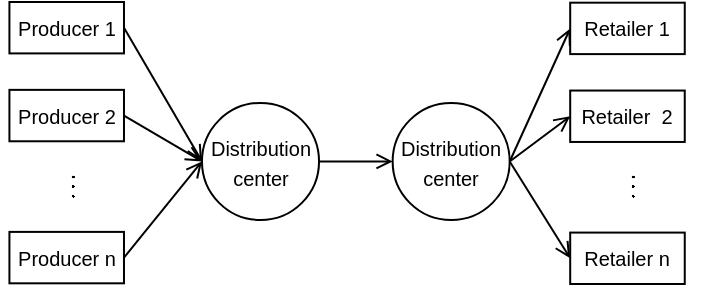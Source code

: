 <mxfile version="19.0.0" type="github">
  <diagram id="5q5lM8viIP_J6wY_YYFQ" name="Page-1">
    <mxGraphModel dx="620" dy="330" grid="1" gridSize="10" guides="1" tooltips="1" connect="1" arrows="1" fold="1" page="1" pageScale="1" pageWidth="350" pageHeight="350" math="1" shadow="0">
      <root>
        <mxCell id="0" />
        <mxCell id="1" parent="0" />
        <mxCell id="u4vzdmabbaN-2MladeCJ-31" value="" style="group" vertex="1" connectable="0" parent="1">
          <mxGeometry x="-0.36" y="4" width="345.81" height="141" as="geometry" />
        </mxCell>
        <mxCell id="u4vzdmabbaN-2MladeCJ-13" value="&lt;font style=&quot;font-size: 10px;&quot;&gt;Producer 1&lt;br&gt;&lt;/font&gt;" style="rounded=0;whiteSpace=wrap;html=1;" vertex="1" parent="u4vzdmabbaN-2MladeCJ-31">
          <mxGeometry x="4.075" width="57.274" height="25.703" as="geometry" />
        </mxCell>
        <mxCell id="u4vzdmabbaN-2MladeCJ-16" value="&lt;font style=&quot;font-size: 10px;&quot;&gt;Producer 2&lt;br&gt;&lt;/font&gt;" style="rounded=0;whiteSpace=wrap;html=1;" vertex="1" parent="u4vzdmabbaN-2MladeCJ-31">
          <mxGeometry x="4.075" y="43.928" width="57.274" height="25.703" as="geometry" />
        </mxCell>
        <mxCell id="u4vzdmabbaN-2MladeCJ-18" value="&lt;font style=&quot;font-size: 10px;&quot;&gt;Producer n&lt;br&gt;&lt;/font&gt;" style="rounded=0;whiteSpace=wrap;html=1;" vertex="1" parent="u4vzdmabbaN-2MladeCJ-31">
          <mxGeometry x="4.075" y="114.952" width="57.274" height="25.703" as="geometry" />
        </mxCell>
        <mxCell id="u4vzdmabbaN-2MladeCJ-19" value="&lt;font style=&quot;font-size: 10px;&quot;&gt;Distribution center&lt;/font&gt;" style="ellipse;whiteSpace=wrap;html=1;aspect=fixed;" vertex="1" parent="u4vzdmabbaN-2MladeCJ-31">
          <mxGeometry x="100.346" y="50.471" width="58.527" height="58.527" as="geometry" />
        </mxCell>
        <mxCell id="u4vzdmabbaN-2MladeCJ-4" value="" style="endArrow=open;html=1;rounded=0;entryX=0;entryY=0.5;entryDx=0;entryDy=0;exitX=1;exitY=0.5;exitDx=0;exitDy=0;startArrow=none;startFill=0;endFill=0;" edge="1" parent="u4vzdmabbaN-2MladeCJ-31" source="u4vzdmabbaN-2MladeCJ-13" target="u4vzdmabbaN-2MladeCJ-19">
          <mxGeometry width="50" height="50" relative="1" as="geometry">
            <mxPoint x="61.746" y="-9.346" as="sourcePoint" />
            <mxPoint x="155.407" y="62.66" as="targetPoint" />
          </mxGeometry>
        </mxCell>
        <mxCell id="u4vzdmabbaN-2MladeCJ-10" value="" style="endArrow=open;html=1;rounded=0;entryX=0;entryY=0.5;entryDx=0;entryDy=0;exitX=1;exitY=0.5;exitDx=0;exitDy=0;endFill=0;" edge="1" parent="u4vzdmabbaN-2MladeCJ-31" source="u4vzdmabbaN-2MladeCJ-16" target="u4vzdmabbaN-2MladeCJ-19">
          <mxGeometry width="50" height="50" relative="1" as="geometry">
            <mxPoint x="69.502" y="93.464" as="sourcePoint" />
            <mxPoint x="147.657" y="81.37" as="targetPoint" />
          </mxGeometry>
        </mxCell>
        <mxCell id="u4vzdmabbaN-2MladeCJ-12" value="" style="endArrow=open;html=1;rounded=0;entryX=0;entryY=0.5;entryDx=0;entryDy=0;exitX=1;exitY=0.5;exitDx=0;exitDy=0;endFill=0;" edge="1" parent="u4vzdmabbaN-2MladeCJ-31" source="u4vzdmabbaN-2MladeCJ-18" target="u4vzdmabbaN-2MladeCJ-19">
          <mxGeometry width="50" height="50" relative="1" as="geometry">
            <mxPoint x="61.746" y="196.275" as="sourcePoint" />
            <mxPoint x="155.171" y="100.05" as="targetPoint" />
          </mxGeometry>
        </mxCell>
        <mxCell id="u4vzdmabbaN-2MladeCJ-21" value="$$ \vdots $$" style="text;html=1;align=center;verticalAlign=middle;resizable=0;points=[];autosize=1;strokeColor=none;fillColor=none;fontSize=10;" vertex="1" parent="u4vzdmabbaN-2MladeCJ-31">
          <mxGeometry y="80.959" width="70" height="20" as="geometry" />
        </mxCell>
        <mxCell id="u4vzdmabbaN-2MladeCJ-23" value="&lt;font style=&quot;font-size: 10px;&quot;&gt;Distribution center&lt;/font&gt;" style="ellipse;whiteSpace=wrap;html=1;aspect=fixed;" vertex="1" parent="u4vzdmabbaN-2MladeCJ-31">
          <mxGeometry x="195.683" y="50.471" width="58.527" height="58.527" as="geometry" />
        </mxCell>
        <mxCell id="u4vzdmabbaN-2MladeCJ-3" value="" style="endArrow=open;html=1;rounded=0;exitX=1;exitY=0.5;exitDx=0;exitDy=0;entryX=0;entryY=0.5;entryDx=0;entryDy=0;endFill=0;" edge="1" parent="u4vzdmabbaN-2MladeCJ-31" source="u4vzdmabbaN-2MladeCJ-19" target="u4vzdmabbaN-2MladeCJ-23">
          <mxGeometry width="50" height="50" relative="1" as="geometry">
            <mxPoint x="200.577" y="81.37" as="sourcePoint" />
            <mxPoint x="376.751" y="81.37" as="targetPoint" />
          </mxGeometry>
        </mxCell>
        <mxCell id="u4vzdmabbaN-2MladeCJ-24" value="&lt;font style=&quot;font-size: 10px;&quot;&gt;Retailer 1&lt;br&gt;&lt;/font&gt;" style="rounded=0;whiteSpace=wrap;html=1;" vertex="1" parent="u4vzdmabbaN-2MladeCJ-31">
          <mxGeometry x="284.458" y="0.346" width="57.274" height="25.703" as="geometry" />
        </mxCell>
        <mxCell id="u4vzdmabbaN-2MladeCJ-25" value="&lt;font style=&quot;font-size: 10px;&quot;&gt;&lt;font style=&quot;font-size: 10px;&quot;&gt;Retailer&amp;nbsp; &lt;/font&gt;2&lt;br&gt;&lt;/font&gt;" style="rounded=0;whiteSpace=wrap;html=1;" vertex="1" parent="u4vzdmabbaN-2MladeCJ-31">
          <mxGeometry x="284.458" y="44.274" width="57.274" height="25.703" as="geometry" />
        </mxCell>
        <mxCell id="u4vzdmabbaN-2MladeCJ-26" value="&lt;font style=&quot;font-size: 10px;&quot;&gt;&lt;font style=&quot;font-size: 10px;&quot;&gt;Retailer &lt;/font&gt;n&lt;br&gt;&lt;/font&gt;" style="rounded=0;whiteSpace=wrap;html=1;" vertex="1" parent="u4vzdmabbaN-2MladeCJ-31">
          <mxGeometry x="284.458" y="115.297" width="57.274" height="25.703" as="geometry" />
        </mxCell>
        <mxCell id="u4vzdmabbaN-2MladeCJ-27" value="$$ \vdots $$" style="text;html=1;align=center;verticalAlign=middle;resizable=0;points=[];autosize=1;strokeColor=none;fillColor=none;fontSize=10;" vertex="1" parent="u4vzdmabbaN-2MladeCJ-31">
          <mxGeometry x="280.383" y="81.304" width="70" height="20" as="geometry" />
        </mxCell>
        <mxCell id="u4vzdmabbaN-2MladeCJ-28" value="" style="endArrow=open;html=1;rounded=0;entryX=0;entryY=0.5;entryDx=0;entryDy=0;exitX=1;exitY=0.5;exitDx=0;exitDy=0;endFill=0;" edge="1" parent="u4vzdmabbaN-2MladeCJ-31" source="u4vzdmabbaN-2MladeCJ-23" target="u4vzdmabbaN-2MladeCJ-26">
          <mxGeometry width="50" height="50" relative="1" as="geometry">
            <mxPoint x="257.611" y="80.959" as="sourcePoint" />
            <mxPoint x="284.458" y="147.842" as="targetPoint" />
          </mxGeometry>
        </mxCell>
        <mxCell id="u4vzdmabbaN-2MladeCJ-29" value="" style="endArrow=none;html=1;rounded=0;exitX=0;exitY=0.5;exitDx=0;exitDy=0;entryX=1;entryY=0.5;entryDx=0;entryDy=0;startArrow=open;startFill=0;" edge="1" parent="u4vzdmabbaN-2MladeCJ-31" source="u4vzdmabbaN-2MladeCJ-25" target="u4vzdmabbaN-2MladeCJ-23">
          <mxGeometry width="50" height="50" relative="1" as="geometry">
            <mxPoint x="266.363" y="89.081" as="sourcePoint" />
            <mxPoint x="257.371" y="75.706" as="targetPoint" />
          </mxGeometry>
        </mxCell>
        <mxCell id="u4vzdmabbaN-2MladeCJ-30" value="" style="endArrow=none;html=1;rounded=0;exitX=0;exitY=0.5;exitDx=0;exitDy=0;entryX=1;entryY=0.5;entryDx=0;entryDy=0;endFill=0;startArrow=open;startFill=0;" edge="1" parent="u4vzdmabbaN-2MladeCJ-31" source="u4vzdmabbaN-2MladeCJ-24" target="u4vzdmabbaN-2MladeCJ-23">
          <mxGeometry width="50" height="50" relative="1" as="geometry">
            <mxPoint x="293.805" y="66.472" as="sourcePoint" />
            <mxPoint x="266.363" y="89.081" as="targetPoint" />
          </mxGeometry>
        </mxCell>
      </root>
    </mxGraphModel>
  </diagram>
</mxfile>
